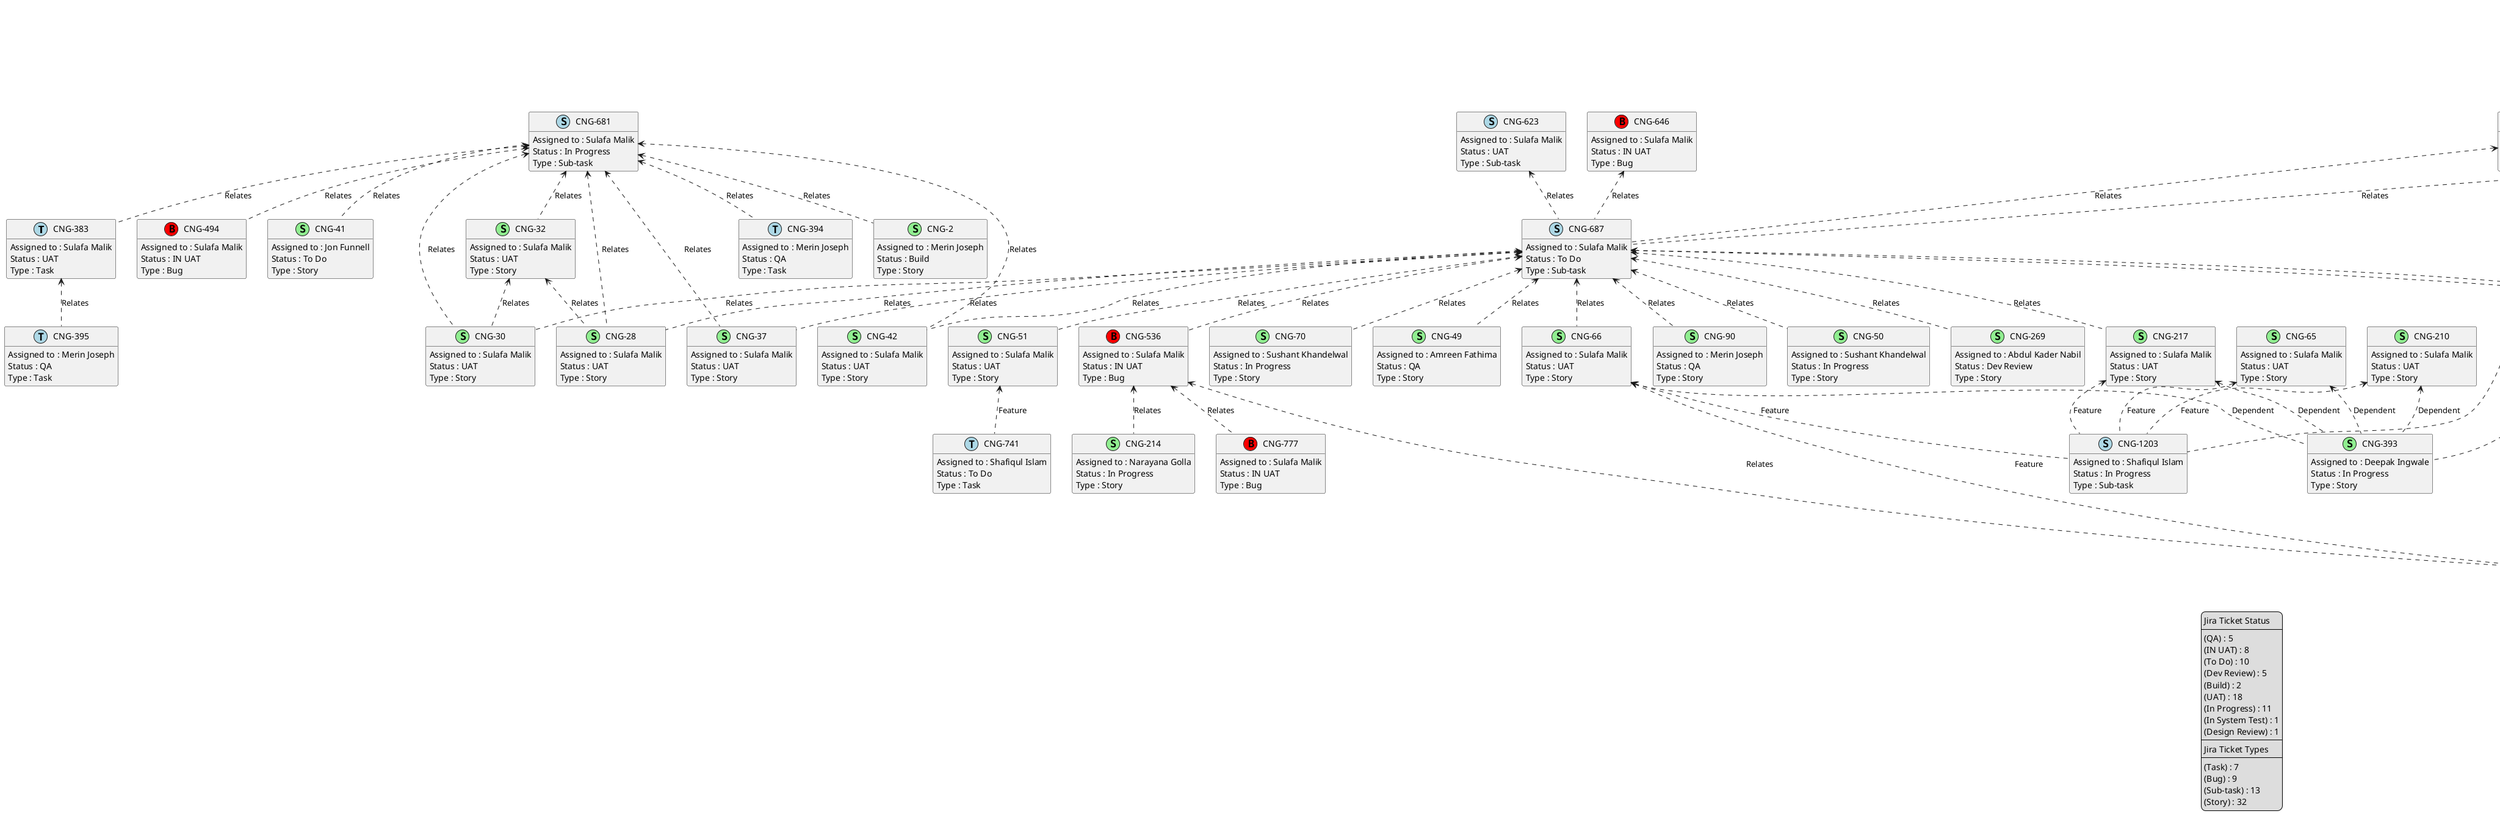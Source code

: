 @startuml
'https://plantuml.com/class-diagram

' GENERATE CLASS DIAGRAM ===========
' Generated at    : Mon Apr 15 15:33:04 CEST 2024

hide empty members

legend
Jira Ticket Status
----
(QA) : 5
(IN UAT) : 8
(To Do) : 10
(Dev Review) : 5
(Build) : 2
(UAT) : 18
(In Progress) : 11
(In System Test) : 1
(Design Review) : 1
----
Jira Ticket Types
----
(Task) : 7
(Bug) : 9
(Sub-task) : 13
(Story) : 32
end legend


' Tickets =======
class "CNG-383" << (T,lightblue) >> {
  Assigned to : Sulafa Malik
  Status : UAT
  Type : Task
}

class "CNG-90" << (S,lightgreen) >> {
  Assigned to : Merin Joseph
  Status : QA
  Type : Story
}

class "CNG-50" << (S,lightgreen) >> {
  Assigned to : Sushant Khandelwal
  Status : In Progress
  Type : Story
}

class "CNG-51" << (S,lightgreen) >> {
  Assigned to : Sulafa Malik
  Status : UAT
  Type : Story
}

class "CNG-857" << (S,lightblue) >> {
  Assigned to : Sulafa Malik
  Status : To Do
  Type : Sub-task
}

class "CNG-814" << (S,lightblue) >> {
  Status : In Progress
  Type : Sub-task
}

class "CNG-858" << (T,lightblue) >> {
  Assigned to : Sulafa Malik
  Status : UAT
  Type : Task
}

class "CNG-57" << (S,lightgreen) >> {
  Assigned to : Sulafa Malik
  Status : UAT
  Type : Story
}

class "CNG-376" << (S,lightgreen) >> {
  Assigned to : Abdul Kader Nabil
  Status : Dev Review
  Type : Story
}

class "CNG-210" << (S,lightgreen) >> {
  Assigned to : Sulafa Malik
  Status : UAT
  Type : Story
}

class "CNG-730" << (S,lightblue) >> {
  Assigned to : Sulafa Malik
  Status : To Do
  Type : Sub-task
}

class "CNG-1203" << (S,lightblue) >> {
  Assigned to : Shafiqul Islam
  Status : In Progress
  Type : Sub-task
}

class "CNG-214" << (S,lightgreen) >> {
  Assigned to : Narayana Golla
  Status : In Progress
  Type : Story
}

class "CNG-536" << (B,red) >> {
  Assigned to : Sulafa Malik
  Status : IN UAT
  Type : Bug
}

class "CNG-217" << (S,lightgreen) >> {
  Assigned to : Sulafa Malik
  Status : UAT
  Type : Story
}

class "CNG-777" << (B,red) >> {
  Assigned to : Sulafa Malik
  Status : IN UAT
  Type : Bug
}

class "CNG-394" << (T,lightblue) >> {
  Assigned to : Merin Joseph
  Status : QA
  Type : Task
}

class "CNG-393" << (S,lightgreen) >> {
  Assigned to : Deepak Ingwale
  Status : In Progress
  Type : Story
}

class "CNG-395" << (T,lightblue) >> {
  Assigned to : Merin Joseph
  Status : QA
  Type : Task
}

class "CNG-65" << (S,lightgreen) >> {
  Assigned to : Sulafa Malik
  Status : UAT
  Type : Story
}

class "CNG-66" << (S,lightgreen) >> {
  Assigned to : Sulafa Malik
  Status : UAT
  Type : Story
}

class "CNG-67" << (S,lightgreen) >> {
  Assigned to : Jon Funnell
  Status : To Do
  Type : Story
}

class "CNG-69" << (S,lightgreen) >> {
  Assigned to : Sulafa Malik
  Status : UAT
  Type : Story
}

class "CNG-2" << (S,lightgreen) >> {
  Assigned to : Merin Joseph
  Status : Build
  Type : Story
}

class "CNG-629" << (T,lightblue) >> {
  Assigned to : Sushant Khandelwal
  Status : Dev Review
  Type : Task
}

class "CNG-904" << (B,red) >> {
  Assigned to : Sulafa Malik
  Status : IN UAT
  Type : Bug
}

class "CNG-28" << (S,lightgreen) >> {
  Assigned to : Sulafa Malik
  Status : UAT
  Type : Story
}

class "CNG-387" << (S,lightgreen) >> {
  Assigned to : Sulafa Malik
  Status : UAT
  Type : Story
}

class "CNG-741" << (T,lightblue) >> {
  Assigned to : Shafiqul Islam
  Status : To Do
  Type : Task
}

class "CNG-388" << (S,lightgreen) >> {
  Assigned to : Sushant Khandelwal
  Status : In Progress
  Type : Story
}

class "CNG-269" << (S,lightgreen) >> {
  Assigned to : Abdul Kader Nabil
  Status : Dev Review
  Type : Story
}

class "CNG-346" << (B,red) >> {
  Assigned to : Amreen Fathima
  Status : In System Test
  Type : Bug
}

class "CNG-623" << (S,lightblue) >> {
  Assigned to : Sulafa Malik
  Status : UAT
  Type : Sub-task
}

class "CNG-681" << (S,lightblue) >> {
  Assigned to : Sulafa Malik
  Status : In Progress
  Type : Sub-task
}

class "CNG-560" << (S,lightblue) >> {
  Status : To Do
  Type : Sub-task
}

class "CNG-70" << (S,lightgreen) >> {
  Assigned to : Sushant Khandelwal
  Status : In Progress
  Type : Story
}

class "CNG-30" << (S,lightgreen) >> {
  Assigned to : Sulafa Malik
  Status : UAT
  Type : Story
}

class "CNG-32" << (S,lightgreen) >> {
  Assigned to : Sulafa Malik
  Status : UAT
  Type : Story
}

class "CNG-559" << (S,lightblue) >> {
  Assigned to : Sulafa Malik
  Status : To Do
  Type : Sub-task
}

class "CNG-78" << (S,lightgreen) >> {
  Assigned to : BharathKum Sarangarajan
  Status : In Progress
  Type : Story
}

class "CNG-79" << (S,lightgreen) >> {
  Assigned to : Deepak Ingwale
  Status : Build
  Type : Story
}

class "CNG-37" << (S,lightgreen) >> {
  Assigned to : Sulafa Malik
  Status : UAT
  Type : Story
}

class "CNG-312" << (B,red) >> {
  Assigned to : Sulafa Malik
  Status : IN UAT
  Type : Bug
}

class "CNG-558" << (S,lightblue) >> {
  Status : To Do
  Type : Sub-task
}

class "CNG-557" << (S,lightblue) >> {
  Assigned to : Shafiqul Islam
  Status : In Progress
  Type : Sub-task
}

class "CNG-494" << (B,red) >> {
  Assigned to : Sulafa Malik
  Status : IN UAT
  Type : Bug
}

class "CNG-81" << (S,lightgreen) >> {
  Assigned to : Sushant Khandelwal
  Status : Dev Review
  Type : Story
}

class "CNG-84" << (S,lightgreen) >> {
  Assigned to : Deepak Ingwale
  Status : Design Review
  Type : Story
}

class "CNG-41" << (S,lightgreen) >> {
  Assigned to : Jon Funnell
  Status : To Do
  Type : Story
}

class "CNG-42" << (S,lightgreen) >> {
  Assigned to : Sulafa Malik
  Status : UAT
  Type : Story
}

class "CNG-606" << (B,red) >> {
  Assigned to : Sulafa Malik
  Status : IN UAT
  Type : Bug
}

class "CNG-46" << (S,lightgreen) >> {
  Assigned to : Sulafa Malik
  Status : UAT
  Type : Story
}

class "CNG-49" << (S,lightgreen) >> {
  Assigned to : Amreen Fathima
  Status : QA
  Type : Story
}

class "CNG-684" << (S,lightblue) >> {
  Assigned to : Shafiqul Islam
  Status : To Do
  Type : Sub-task
}

class "CNG-760" << (T,lightblue) >> {
  Assigned to : Shafiqul Islam
  Status : In Progress
  Type : Task
}

class "CNG-485" << (S,lightgreen) >> {
  Assigned to : Sulafa Malik
  Status : UAT
  Type : Story
}

class "CNG-686" << (S,lightblue) >> {
  Status : QA
  Type : Sub-task
}

class "CNG-521" << (B,red) >> {
  Assigned to : Jon Funnell
  Status : IN UAT
  Type : Bug
}

class "CNG-369" << (S,lightgreen) >> {
  Assigned to : Abdul Kader Nabil
  Status : Dev Review
  Type : Story
}

class "CNG-687" << (S,lightblue) >> {
  Assigned to : Sulafa Malik
  Status : To Do
  Type : Sub-task
}

class "CNG-646" << (B,red) >> {
  Assigned to : Sulafa Malik
  Status : IN UAT
  Type : Bug
}



' Links =======
"CNG-536" <.. "CNG-214" : Relates
"CNG-536" <.. "CNG-684" : Relates
"CNG-536" <.. "CNG-777" : Relates
"CNG-646" <.. "CNG-687" : Relates
"CNG-210" <.. "CNG-393" : Dependent
"CNG-210" <.. "CNG-1203" : Feature
"CNG-217" <.. "CNG-393" : Dependent
"CNG-217" <.. "CNG-1203" : Feature
"CNG-681" <.. "CNG-494" : Relates
"CNG-681" <.. "CNG-2" : Relates
"CNG-681" <.. "CNG-28" : Relates
"CNG-681" <.. "CNG-30" : Relates
"CNG-681" <.. "CNG-32" : Relates
"CNG-681" <.. "CNG-37" : Relates
"CNG-681" <.. "CNG-41" : Relates
"CNG-681" <.. "CNG-42" : Relates
"CNG-681" <.. "CNG-383" : Relates
"CNG-681" <.. "CNG-394" : Relates
"CNG-559" <.. "CNG-560" : Dependent
"CNG-559" <.. "CNG-558" : Gantt End to Start
"CNG-559" <.. "CNG-814" : Gantt End to Start
"CNG-559" <.. "CNG-79" : Relates
"CNG-559" <.. "CNG-81" : Relates
"CNG-559" <.. "CNG-84" : Relates
"CNG-559" <.. "CNG-369" : Relates
"CNG-559" <.. "CNG-78" : Relates
"CNG-559" <.. "CNG-376" : Relates
"CNG-312" <.. "CNG-559" : Relates
"CNG-687" <.. "CNG-28" : Relates
"CNG-687" <.. "CNG-30" : Relates
"CNG-687" <.. "CNG-37" : Relates
"CNG-687" <.. "CNG-42" : Relates
"CNG-687" <.. "CNG-50" : Relates
"CNG-687" <.. "CNG-66" : Relates
"CNG-687" <.. "CNG-70" : Relates
"CNG-687" <.. "CNG-90" : Relates
"CNG-687" <.. "CNG-217" : Relates
"CNG-687" <.. "CNG-269" : Relates
"CNG-687" <.. "CNG-69" : Relates
"CNG-687" <.. "CNG-49" : Relates
"CNG-687" <.. "CNG-51" : Relates
"CNG-687" <.. "CNG-387" : Relates
"CNG-687" <.. "CNG-536" : Relates
"CNG-730" <.. "CNG-760" : Dependent
"CNG-623" <.. "CNG-687" : Relates
"CNG-606" <.. "CNG-686" : Relates
"CNG-51" <.. "CNG-741" : Feature
"CNG-57" <.. "CNG-79" : Dependent
"CNG-57" <.. "CNG-81" : Dependent
"CNG-57" <.. "CNG-393" : Dependent
"CNG-57" <.. "CNG-1203" : Feature
"CNG-57" <.. "CNG-687" : Relates
"CNG-65" <.. "CNG-393" : Dependent
"CNG-65" <.. "CNG-1203" : Feature
"CNG-66" <.. "CNG-393" : Dependent
"CNG-66" <.. "CNG-684" : Feature
"CNG-66" <.. "CNG-1203" : Feature
"CNG-69" <.. "CNG-388" : Cloners
"CNG-69" <.. "CNG-387" : Cloners
"CNG-69" <.. "CNG-67" : Dependent
"CNG-69" <.. "CNG-684" : Feature
"CNG-69" <.. "CNG-346" : Relates
"CNG-69" <.. "CNG-686" : Relates
"CNG-32" <.. "CNG-28" : Relates
"CNG-32" <.. "CNG-30" : Relates
"CNG-46" <.. "CNG-67" : Dependent
"CNG-46" <.. "CNG-684" : Feature
"CNG-46" <.. "CNG-69" : Relates
"CNG-46" <.. "CNG-521" : Relates
"CNG-46" <.. "CNG-629" : Relates
"CNG-46" <.. "CNG-687" : Relates
"CNG-904" <.. "CNG-557" : Dependent
"CNG-904" <.. "CNG-559" : Dependent
"CNG-383" <.. "CNG-395" : Relates
"CNG-387" <.. "CNG-67" : Dependent
"CNG-387" <.. "CNG-684" : Feature
"CNG-485" <.. "CNG-67" : Dependent
"CNG-485" <.. "CNG-69" : Relates
"CNG-485" <.. "CNG-686" : Relates


@enduml
